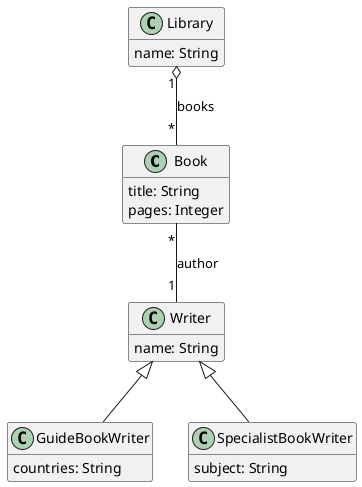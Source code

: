 @startuml
hide empty members

' qualified name: "library"


class Book {
  title: String
  pages: Integer
}

class GuideBookWriter extends Writer {
  countries: String
}

class Library {
  name: String
}

class SpecialistBookWriter extends Writer {
  subject: String
}

class Writer {
  name: String
}



' relations:

Book "*" -- "1" Writer: author

Library "1" o-- "*" Book: books



@enduml
